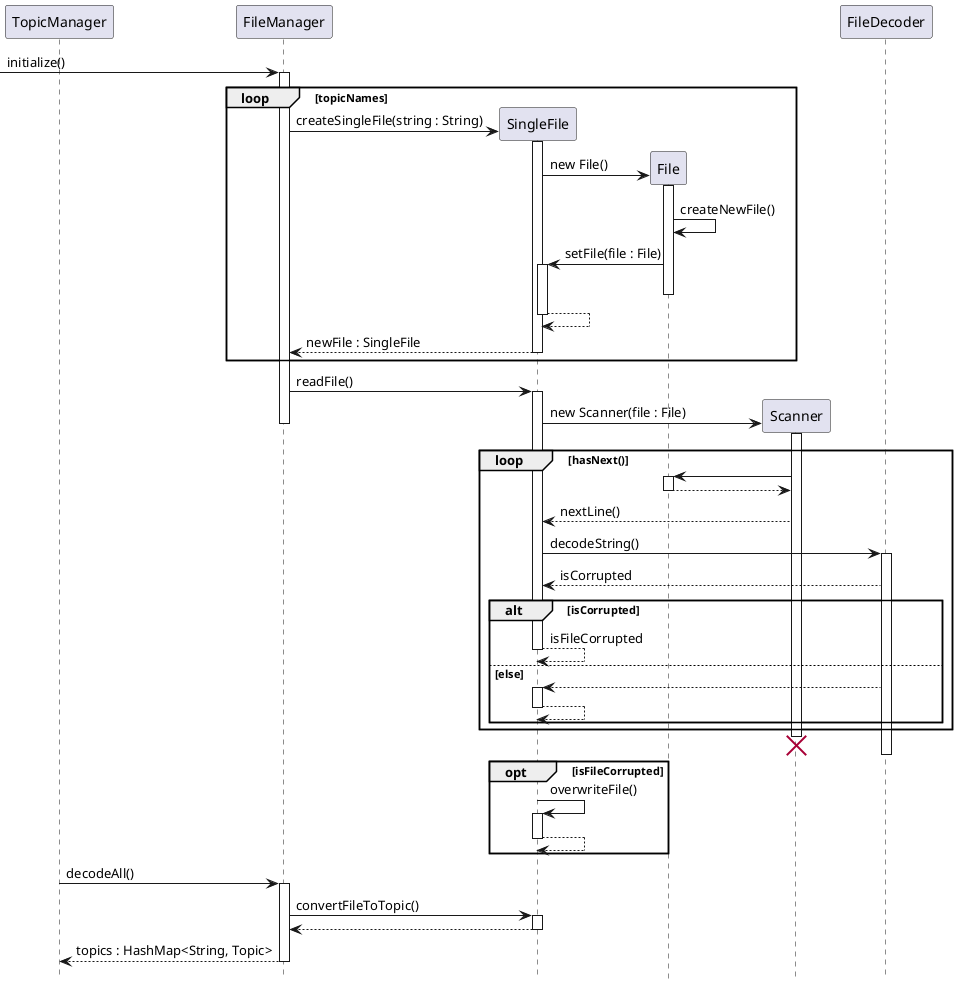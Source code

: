 @startuml
hide footbox

participant TopicManager as tm
participant FileManager as fm
participant SingleFile as sf
participant File as f
participant Scanner as s
participant FileDecoder as fd

-> fm : initialize()
activate fm
loop topicNames
    fm -> sf ** : createSingleFile(string : String)
    activate sf
    sf -> f ** : new File()
    activate f
    f -> f : createNewFile()
    f -> sf : setFile(file : File)
    activate sf
    deactivate f
    sf --> sf
    deactivate sf
    sf --> fm : newFile : SingleFile
    deactivate sf
end
fm -> sf : readFile()
activate sf
sf -> s ** : new Scanner(file : File)
activate s
deactivate fm
    loop hasNext()
    s -> f
    activate f
    f --> s
    deactivate f
    s --> sf : nextLine()
    sf -> fd : decodeString()
    activate fd
    fd --> sf : isCorrupted
        alt isCorrupted
        sf --> sf : isFileCorrupted
        deactivate sf
        else else
        fd --> sf
        activate sf
        sf-->sf
        deactivate sf
        end
    end
    destroy s
    deactivate sf
    deactivate fd
    opt isFileCorrupted
    sf -> sf : overwriteFile()
    activate sf
    sf --> sf
    deactivate sf
    end
tm -> fm : decodeAll()
activate fm
fm -> sf : convertFileToTopic()
activate sf
return
return topics : HashMap<String, Topic>

@enduml